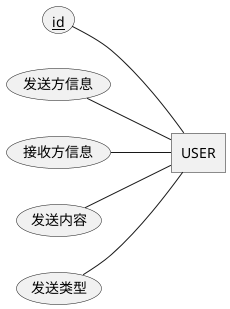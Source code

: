 @startchen
left to right direction

'下发记录
entity USER {
  id <<key>>
  发送方信息
  接收方信息
  发送内容
  发送类型
}

@endchen